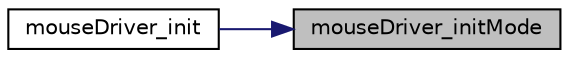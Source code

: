 digraph "mouseDriver_initMode"
{
 // LATEX_PDF_SIZE
  edge [fontname="Helvetica",fontsize="10",labelfontname="Helvetica",labelfontsize="10"];
  node [fontname="Helvetica",fontsize="10",shape=record];
  rankdir="RL";
  Node1 [label="mouseDriver_initMode",height=0.2,width=0.4,color="black", fillcolor="grey75", style="filled", fontcolor="black",tooltip=" "];
  Node1 -> Node2 [dir="back",color="midnightblue",fontsize="10",style="solid",fontname="Helvetica"];
  Node2 [label="mouseDriver_init",height=0.2,width=0.4,color="black", fillcolor="white", style="filled",URL="$dd/db8/mouse_driver_8h.html#a1b501a2d737cbe2636dc76e7d7c9378e",tooltip="Function for initializing the mouseDriver."];
}
